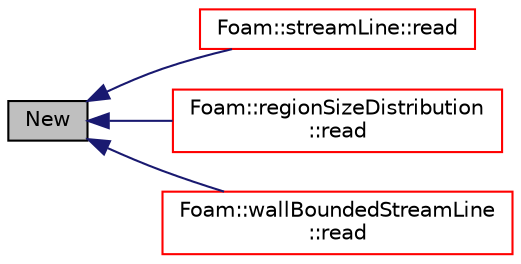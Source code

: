 digraph "New"
{
  bgcolor="transparent";
  edge [fontname="Helvetica",fontsize="10",labelfontname="Helvetica",labelfontsize="10"];
  node [fontname="Helvetica",fontsize="10",shape=record];
  rankdir="LR";
  Node1 [label="New",height=0.2,width=0.4,color="black", fillcolor="grey75", style="filled", fontcolor="black"];
  Node1 -> Node2 [dir="back",color="midnightblue",fontsize="10",style="solid",fontname="Helvetica"];
  Node2 [label="Foam::streamLine::read",height=0.2,width=0.4,color="red",URL="$a02465.html#aa9b8764750bd9ff67ca32b6551dc7847",tooltip="Read the field average data. "];
  Node1 -> Node3 [dir="back",color="midnightblue",fontsize="10",style="solid",fontname="Helvetica"];
  Node3 [label="Foam::regionSizeDistribution\l::read",height=0.2,width=0.4,color="red",URL="$a02148.html#aa9b8764750bd9ff67ca32b6551dc7847",tooltip="Read the regionSizeDistribution data. "];
  Node1 -> Node4 [dir="back",color="midnightblue",fontsize="10",style="solid",fontname="Helvetica"];
  Node4 [label="Foam::wallBoundedStreamLine\l::read",height=0.2,width=0.4,color="red",URL="$a02843.html#aa9b8764750bd9ff67ca32b6551dc7847",tooltip="Read the field average data. "];
}
